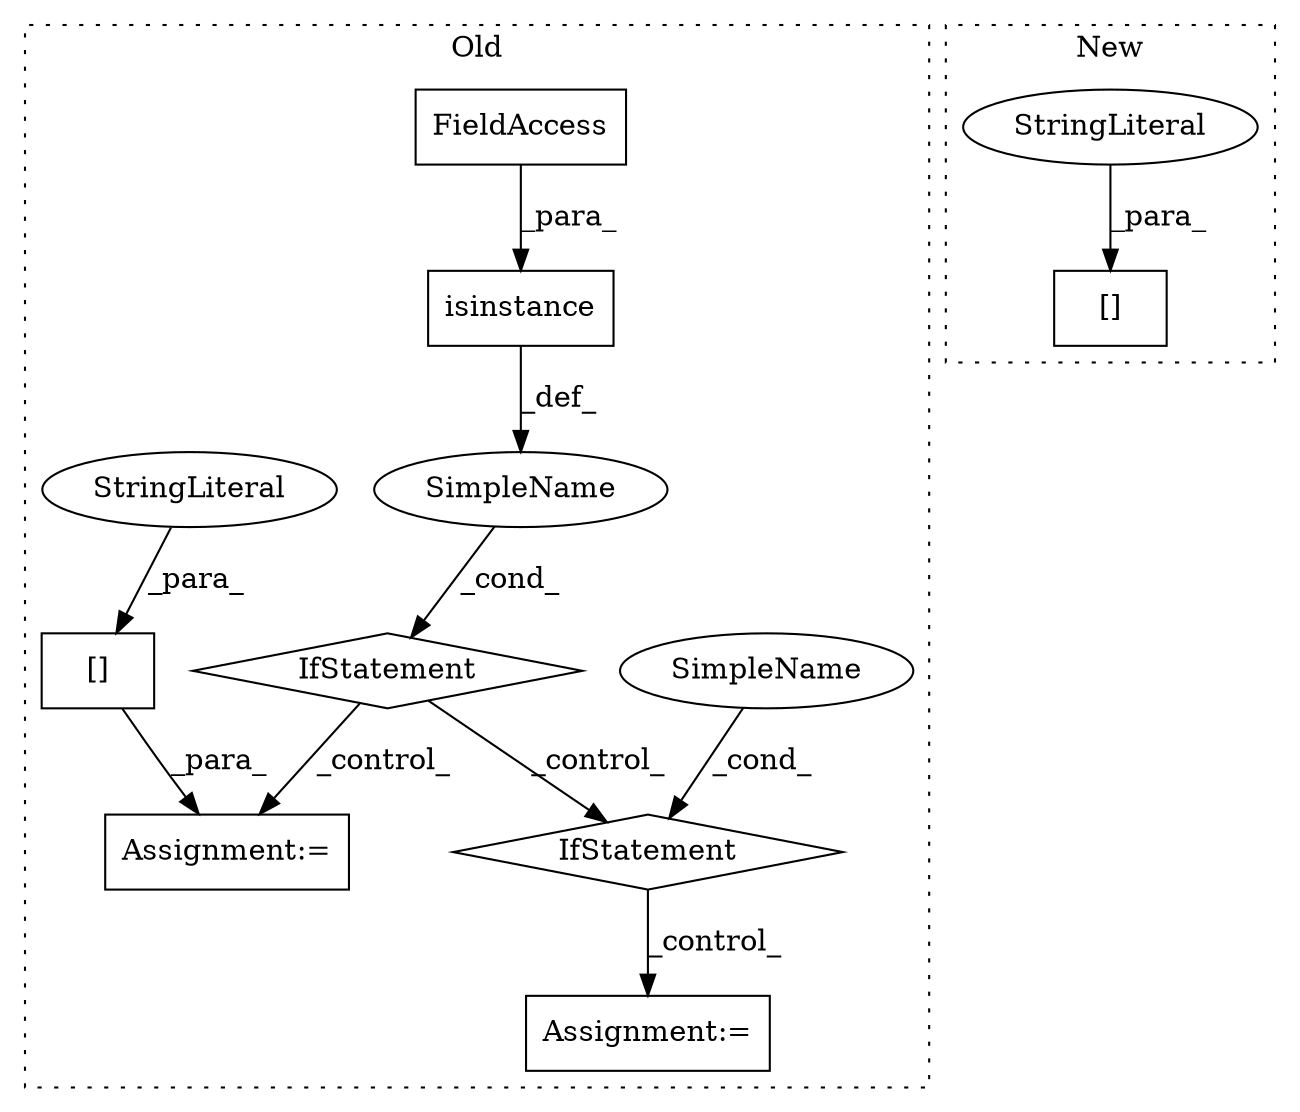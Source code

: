 digraph G {
subgraph cluster0 {
1 [label="isinstance" a="32" s="513,569" l="11,1" shape="box"];
3 [label="IfStatement" a="25" s="509,570" l="4,2" shape="diamond"];
4 [label="Assignment:=" a="7" s="744" l="1" shape="box"];
5 [label="SimpleName" a="42" s="" l="" shape="ellipse"];
6 [label="FieldAccess" a="22" s="546" l="23" shape="box"];
8 [label="Assignment:=" a="7" s="986" l="1" shape="box"];
9 [label="IfStatement" a="25" s="710,728" l="4,2" shape="diamond"];
10 [label="SimpleName" a="42" s="" l="" shape="ellipse"];
11 [label="[]" a="2" s="987,1044" l="33,1" shape="box"];
12 [label="StringLiteral" a="45" s="1020" l="24" shape="ellipse"];
label = "Old";
style="dotted";
}
subgraph cluster1 {
2 [label="[]" a="2" s="544,611" l="43,1" shape="box"];
7 [label="StringLiteral" a="45" s="587" l="24" shape="ellipse"];
label = "New";
style="dotted";
}
1 -> 5 [label="_def_"];
3 -> 9 [label="_control_"];
3 -> 8 [label="_control_"];
5 -> 3 [label="_cond_"];
6 -> 1 [label="_para_"];
7 -> 2 [label="_para_"];
9 -> 4 [label="_control_"];
10 -> 9 [label="_cond_"];
11 -> 8 [label="_para_"];
12 -> 11 [label="_para_"];
}